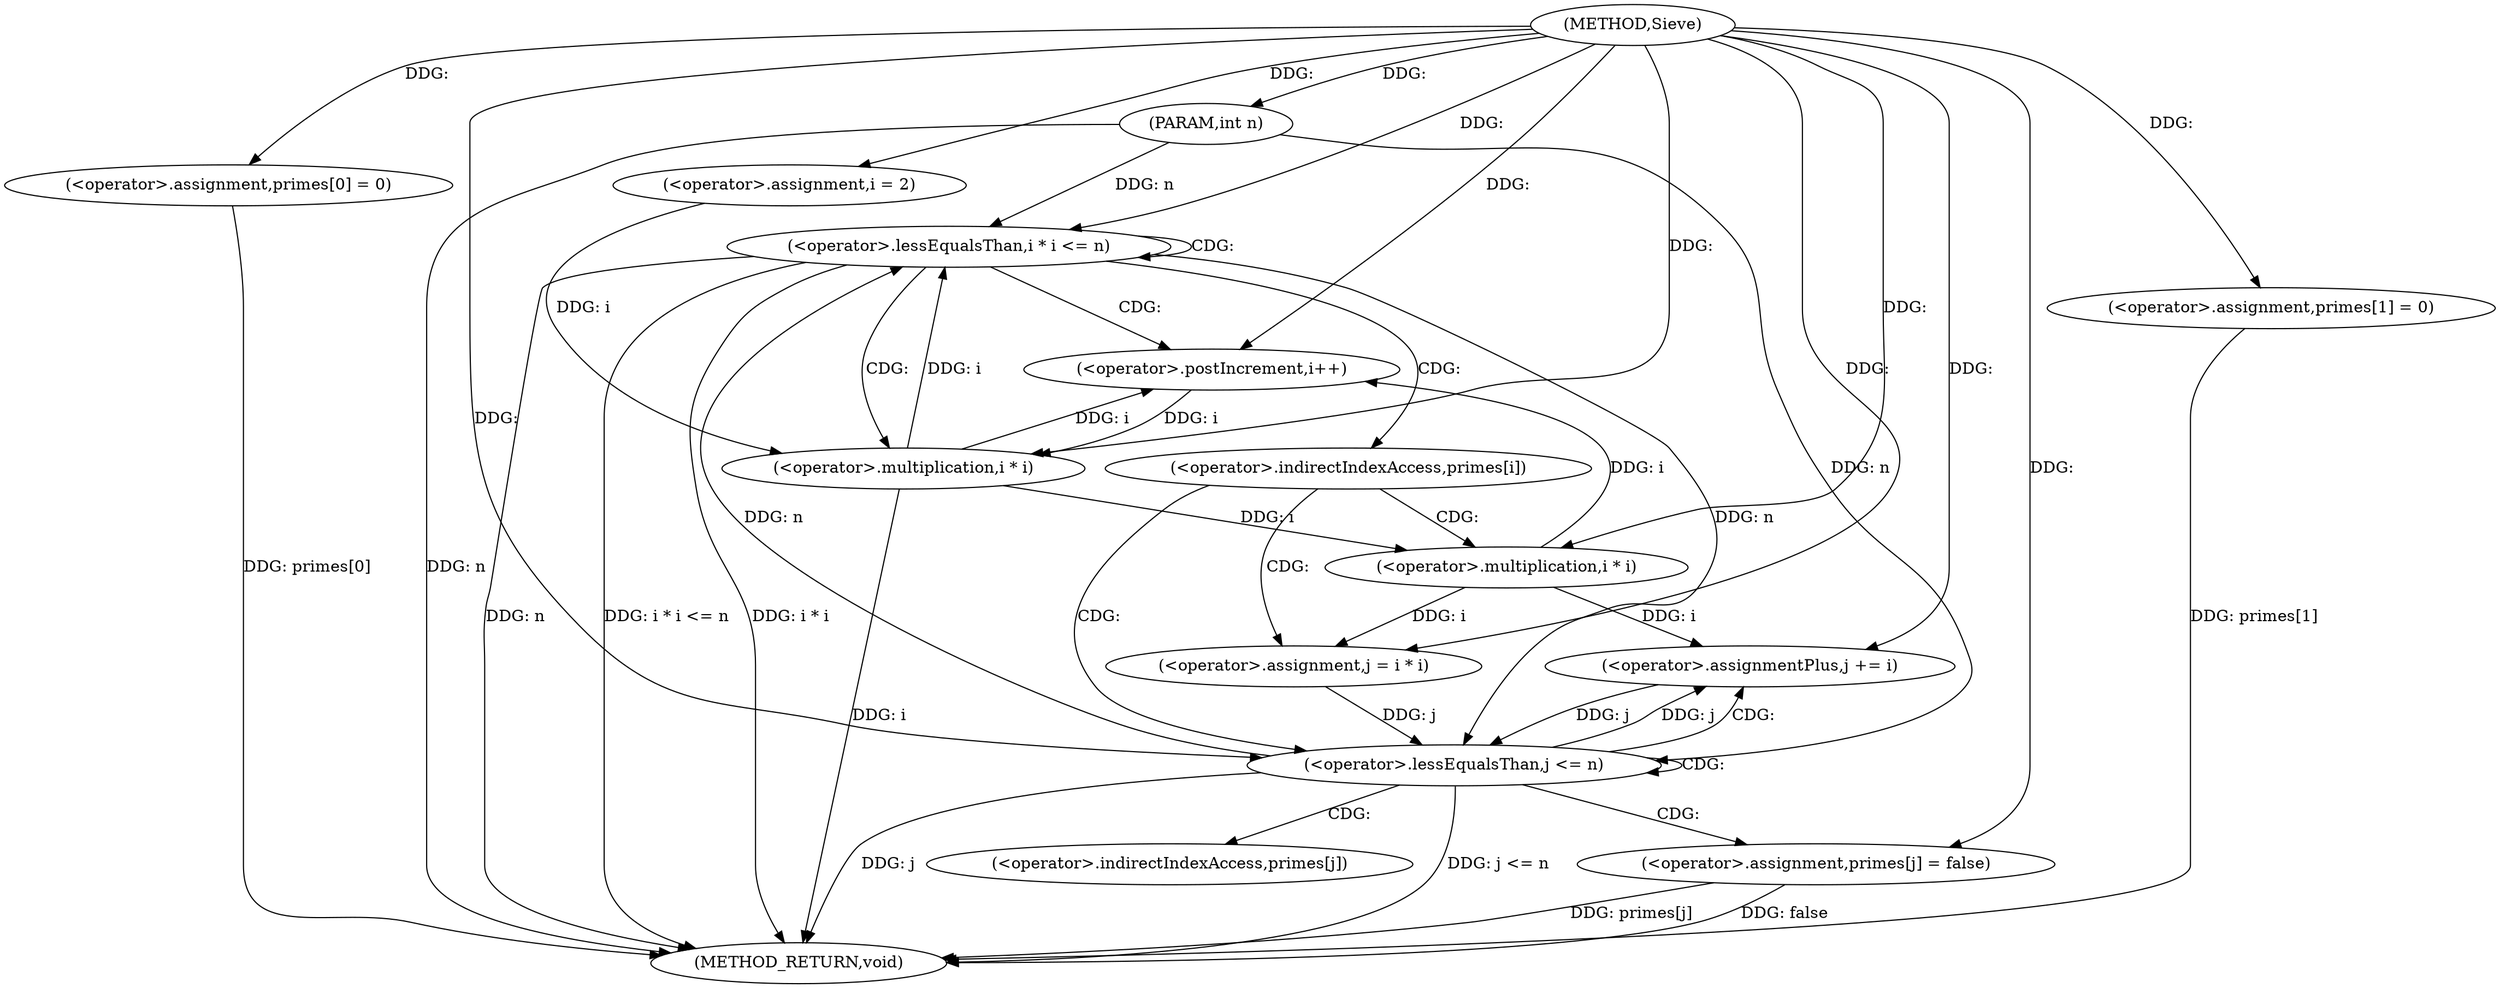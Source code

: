 digraph "Sieve" {  
"1000267" [label = "(METHOD,Sieve)" ]
"1000318" [label = "(METHOD_RETURN,void)" ]
"1000268" [label = "(PARAM,int n)" ]
"1000271" [label = "(<operator>.assignment,primes[0] = 0)" ]
"1000276" [label = "(<operator>.assignment,primes[1] = 0)" ]
"1000283" [label = "(<operator>.assignment,i = 2)" ]
"1000286" [label = "(<operator>.lessEqualsThan,i * i <= n)" ]
"1000291" [label = "(<operator>.postIncrement,i++)" ]
"1000287" [label = "(<operator>.multiplication,i * i)" ]
"1000301" [label = "(<operator>.assignment,j = i * i)" ]
"1000306" [label = "(<operator>.lessEqualsThan,j <= n)" ]
"1000309" [label = "(<operator>.assignmentPlus,j += i)" ]
"1000313" [label = "(<operator>.assignment,primes[j] = false)" ]
"1000303" [label = "(<operator>.multiplication,i * i)" ]
"1000295" [label = "(<operator>.indirectIndexAccess,primes[i])" ]
"1000314" [label = "(<operator>.indirectIndexAccess,primes[j])" ]
  "1000268" -> "1000318"  [ label = "DDG: n"] 
  "1000271" -> "1000318"  [ label = "DDG: primes[0]"] 
  "1000276" -> "1000318"  [ label = "DDG: primes[1]"] 
  "1000287" -> "1000318"  [ label = "DDG: i"] 
  "1000286" -> "1000318"  [ label = "DDG: i * i"] 
  "1000286" -> "1000318"  [ label = "DDG: n"] 
  "1000286" -> "1000318"  [ label = "DDG: i * i <= n"] 
  "1000306" -> "1000318"  [ label = "DDG: j"] 
  "1000306" -> "1000318"  [ label = "DDG: j <= n"] 
  "1000313" -> "1000318"  [ label = "DDG: primes[j]"] 
  "1000313" -> "1000318"  [ label = "DDG: false"] 
  "1000267" -> "1000268"  [ label = "DDG: "] 
  "1000267" -> "1000271"  [ label = "DDG: "] 
  "1000267" -> "1000276"  [ label = "DDG: "] 
  "1000267" -> "1000283"  [ label = "DDG: "] 
  "1000287" -> "1000286"  [ label = "DDG: i"] 
  "1000306" -> "1000286"  [ label = "DDG: n"] 
  "1000268" -> "1000286"  [ label = "DDG: n"] 
  "1000267" -> "1000286"  [ label = "DDG: "] 
  "1000287" -> "1000291"  [ label = "DDG: i"] 
  "1000303" -> "1000291"  [ label = "DDG: i"] 
  "1000267" -> "1000291"  [ label = "DDG: "] 
  "1000283" -> "1000287"  [ label = "DDG: i"] 
  "1000291" -> "1000287"  [ label = "DDG: i"] 
  "1000267" -> "1000287"  [ label = "DDG: "] 
  "1000303" -> "1000301"  [ label = "DDG: i"] 
  "1000303" -> "1000309"  [ label = "DDG: i"] 
  "1000267" -> "1000309"  [ label = "DDG: "] 
  "1000267" -> "1000301"  [ label = "DDG: "] 
  "1000301" -> "1000306"  [ label = "DDG: j"] 
  "1000309" -> "1000306"  [ label = "DDG: j"] 
  "1000267" -> "1000306"  [ label = "DDG: "] 
  "1000286" -> "1000306"  [ label = "DDG: n"] 
  "1000268" -> "1000306"  [ label = "DDG: n"] 
  "1000306" -> "1000309"  [ label = "DDG: j"] 
  "1000267" -> "1000313"  [ label = "DDG: "] 
  "1000287" -> "1000303"  [ label = "DDG: i"] 
  "1000267" -> "1000303"  [ label = "DDG: "] 
  "1000286" -> "1000286"  [ label = "CDG: "] 
  "1000286" -> "1000287"  [ label = "CDG: "] 
  "1000286" -> "1000295"  [ label = "CDG: "] 
  "1000286" -> "1000291"  [ label = "CDG: "] 
  "1000295" -> "1000303"  [ label = "CDG: "] 
  "1000295" -> "1000301"  [ label = "CDG: "] 
  "1000295" -> "1000306"  [ label = "CDG: "] 
  "1000306" -> "1000309"  [ label = "CDG: "] 
  "1000306" -> "1000314"  [ label = "CDG: "] 
  "1000306" -> "1000306"  [ label = "CDG: "] 
  "1000306" -> "1000313"  [ label = "CDG: "] 
}
